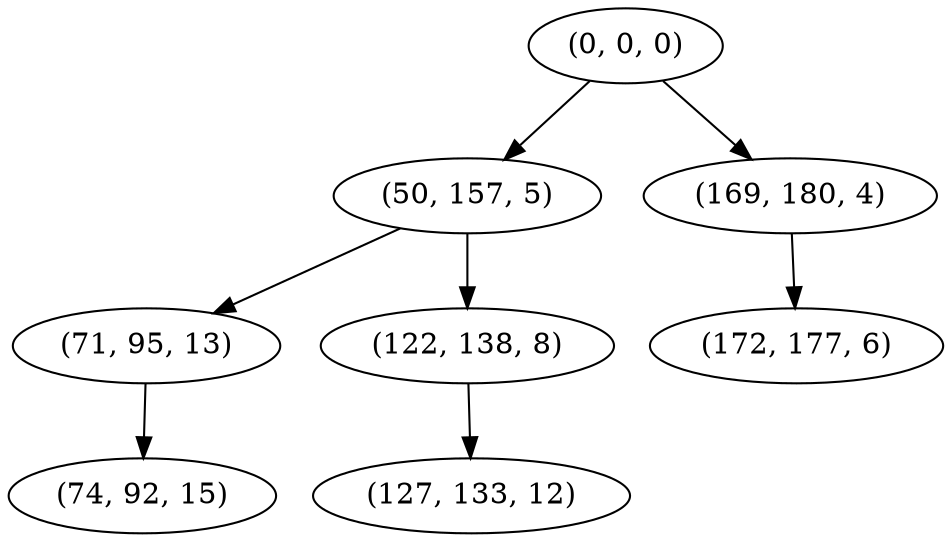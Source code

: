 digraph tree {
    "(0, 0, 0)";
    "(50, 157, 5)";
    "(71, 95, 13)";
    "(74, 92, 15)";
    "(122, 138, 8)";
    "(127, 133, 12)";
    "(169, 180, 4)";
    "(172, 177, 6)";
    "(0, 0, 0)" -> "(50, 157, 5)";
    "(0, 0, 0)" -> "(169, 180, 4)";
    "(50, 157, 5)" -> "(71, 95, 13)";
    "(50, 157, 5)" -> "(122, 138, 8)";
    "(71, 95, 13)" -> "(74, 92, 15)";
    "(122, 138, 8)" -> "(127, 133, 12)";
    "(169, 180, 4)" -> "(172, 177, 6)";
}
